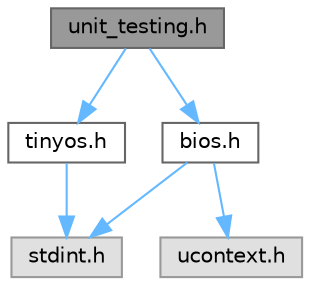 digraph "unit_testing.h"
{
 // LATEX_PDF_SIZE
  bgcolor="transparent";
  edge [fontname=Helvetica,fontsize=10,labelfontname=Helvetica,labelfontsize=10];
  node [fontname=Helvetica,fontsize=10,shape=box,height=0.2,width=0.4];
  Node1 [label="unit_testing.h",height=0.2,width=0.4,color="gray40", fillcolor="grey60", style="filled", fontcolor="black",tooltip="A library for coding and running unit tests."];
  Node1 -> Node2 [color="steelblue1",style="solid"];
  Node2 [label="bios.h",height=0.2,width=0.4,color="grey40", fillcolor="white", style="filled",URL="$bios_8h.html",tooltip="The Virtual Machine API."];
  Node2 -> Node3 [color="steelblue1",style="solid"];
  Node3 [label="stdint.h",height=0.2,width=0.4,color="grey60", fillcolor="#E0E0E0", style="filled",tooltip=" "];
  Node2 -> Node4 [color="steelblue1",style="solid"];
  Node4 [label="ucontext.h",height=0.2,width=0.4,color="grey60", fillcolor="#E0E0E0", style="filled",tooltip=" "];
  Node1 -> Node5 [color="steelblue1",style="solid"];
  Node5 [label="tinyos.h",height=0.2,width=0.4,color="grey40", fillcolor="white", style="filled",URL="$tinyos_8h.html",tooltip="Public kernel API."];
  Node5 -> Node3 [color="steelblue1",style="solid"];
}
